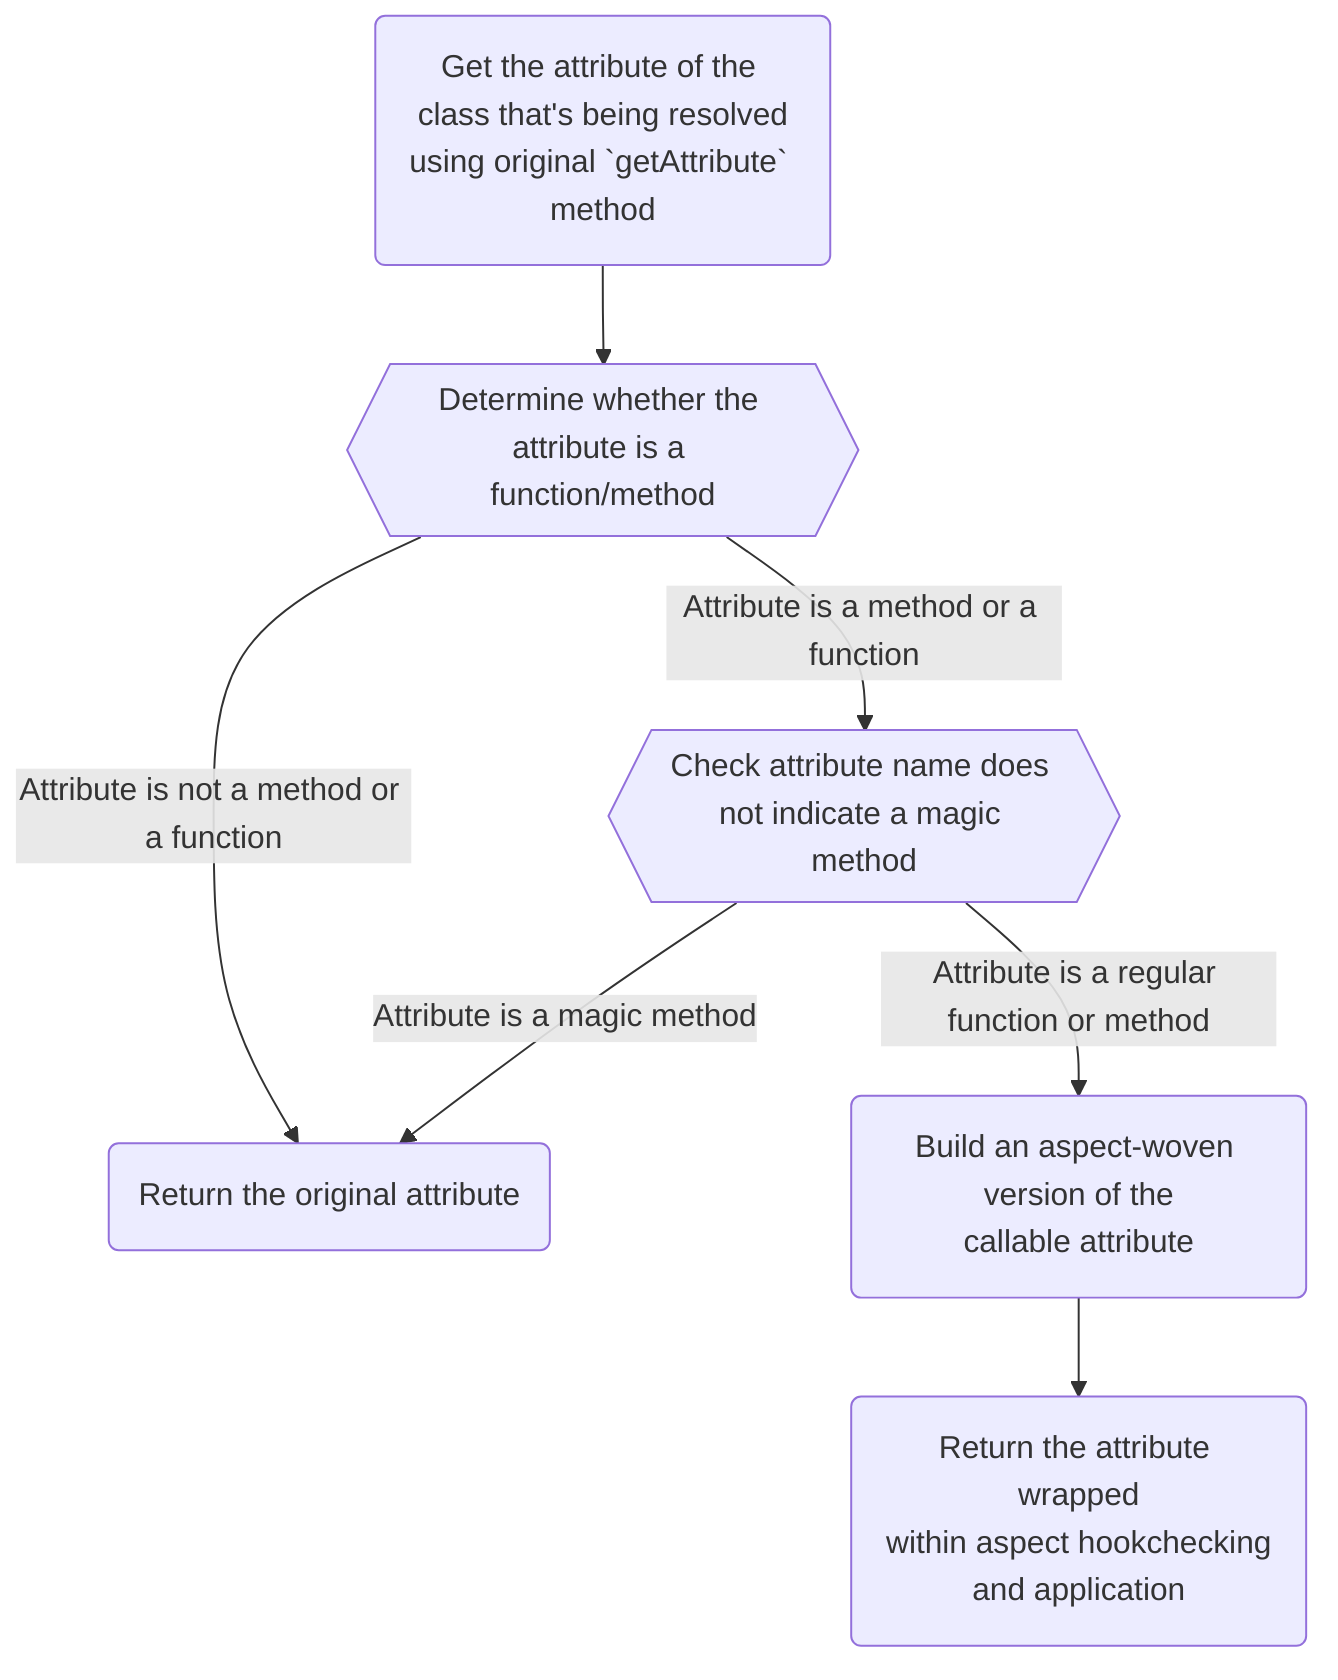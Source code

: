 flowchart TD
    getattr(Get the attribute of the class that's being resolved\nusing original `getAttribute` method)
    determineType{{Determine whether the attribute is a function/method}}
    notCallable(Return the original attribute)
    ensureNotMagicMethod{{Check attribute name does not indicate a magic method}}
    callableAttr(Build an aspect-woven version of the\ncallable attribute)
    returnWrappedAttr(Return the attribute wrapped\nwithin aspect hookchecking\nand application)

    getattr-->determineType
    determineType-->|Attribute is not a method or a function|notCallable
    determineType-->|Attribute is a method or a function|ensureNotMagicMethod
    ensureNotMagicMethod-->|Attribute is a magic method|notCallable
    ensureNotMagicMethod-->|Attribute is a regular function or method|callableAttr
    callableAttr-->returnWrappedAttr